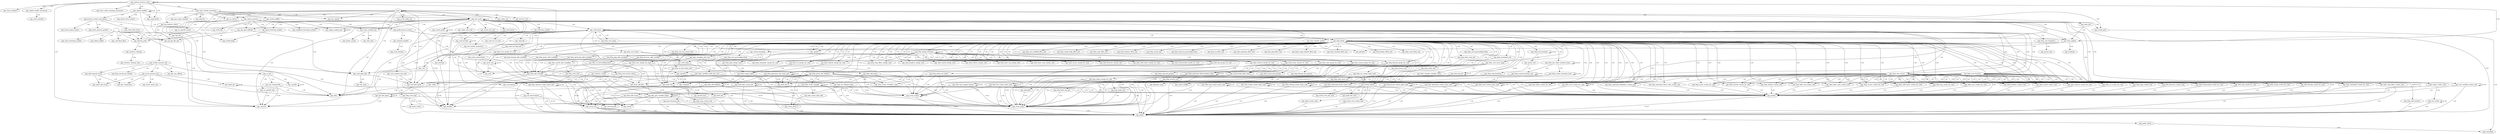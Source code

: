 digraph CallGraph{

   "ngx_close_listening_sockets"  [shape=ellipse]
   "ngx_delete_pidfile"  [shape=ellipse]
   "ngx_master_process_cycle"  [shape=ellipse]
   "ngx_close_channel"  [shape=ellipse]
   "ngx_shmtx_force_unlock"  [shape=ellipse]
   "ngx_signal_worker_processes"  [shape=ellipse]
   "ngx_write_channel"  [shape=ellipse]
   "ngx_signal_handler"  [shape=ellipse]
   "ngx_time_sigsafe_update"  [shape=ellipse]
   "ngx_resolver_cleanup"  [shape=ellipse]
   "ngx_resolver_cleanup_tree"  [shape=ellipse]
   "ngx_conf_flush_files"  [shape=ellipse]
   "ngx_process_events_and_timers"  [shape=ellipse]
   "ngx_event_expire_timers"  [shape=ellipse]
   "ngx_event_process_posted"  [shape=ellipse]
   "ngx_epoll_process_events"  [shape=ellipse]
   "ngx_channel_handler"  [shape=ellipse]
   "ngx_read_channel"  [shape=ellipse]
   "ngx_event_find_timer"  [shape=ellipse]
   "ngx_worker_process_init"  [shape=ellipse]
   "ngx_start_cache_manager_processes"  [shape=ellipse]
   "ngx_start_worker_processes"  [shape=ellipse]
   "ngx_pass_open_channel"  [shape=ellipse]
   "ngx_spawn_process"  [shape=ellipse]
   "ngx_add_channel_event"  [shape=ellipse]
   "ngx_http_userid_init_worker"  [shape=ellipse]
   "ngx_event_process_init"  [shape=ellipse]
   "ngx_epoll_add_event"  [shape=ellipse]
   "ngx_get_connection"  [shape=ellipse]
   "ngx_epoll_init"  [shape=ellipse]
   "ngx_event_timer_init"  [shape=ellipse]
   "ngx_get_cpu_affinity"  [shape=ellipse]
   "ngx_set_environment"  [shape=ellipse]
   "ngx_setproctitle"  [shape=ellipse]
   "ngx_log_redirect_stderr"  [shape=ellipse]
   "ngx_create_pidfile"  [shape=ellipse]
   "ngx_write_file"  [shape=ellipse]
   "ngx_daemon"  [shape=ellipse]
   "ngx_init_signals"  [shape=ellipse]
   "ngx_os_status"  [shape=ellipse]
   "ngx_os_specific_status"  [shape=ellipse]
   "ngx_destroy_pool"  [shape=ellipse]
   "ngx_regex_module_init"  [shape=ellipse]
   "ngx_event_module_init"  [shape=ellipse]
   "ngx_shmtx_create"  [shape=ellipse]
   "ngx_shm_alloc"  [shape=ellipse]
   "ngx_configure_listening_sockets"  [shape=ellipse]
   "ngx_open_listening_sockets"  [shape=ellipse]
   "ngx_nonblocking"  [shape=ellipse]
   "ngx_log_open_default"  [shape=ellipse]
   "ngx_log_get_file_log"  [shape=ellipse]
   "ngx_create_paths"  [shape=ellipse]
   "ngx_regex_init_conf"  [shape=ellipse]
   "ngx_event_init_conf"  [shape=ellipse]
   "ngx_core_module_init_conf"  [shape=ellipse]
   "ngx_create_listening"  [shape=ellipse]
   "ngx_sort"  [shape=ellipse]
   "ngx_http_variables_init_vars"  [shape=ellipse]
   "ngx_http_not_modified_filter_init"  [shape=ellipse]
   "ngx_http_range_body_filter_init"  [shape=ellipse]
   "ngx_http_copy_filter_init"  [shape=ellipse]
   "ngx_http_headers_filter_init"  [shape=ellipse]
   "ngx_http_userid_init"  [shape=ellipse]
   "ngx_http_charset_postconfiguration"  [shape=ellipse]
   "ngx_http_ssi_filter_init"  [shape=ellipse]
   "ngx_http_postpone_filter_init"  [shape=ellipse]
   "ngx_http_gzip_filter_init"  [shape=ellipse]
   "ngx_http_range_header_filter_init"  [shape=ellipse]
   "ngx_http_chunked_filter_init"  [shape=ellipse]
   "ngx_http_header_filter_init"  [shape=ellipse]
   "ngx_http_write_filter_init"  [shape=ellipse]
   "ngx_http_rewrite_init"  [shape=ellipse]
   "ngx_http_limit_req_init"  [shape=ellipse]
   "ngx_http_limit_conn_init"  [shape=ellipse]
   "ngx_http_access_init"  [shape=ellipse]
   "ngx_http_auth_basic_init"  [shape=ellipse]
   "ngx_http_index_init"  [shape=ellipse]
   "ngx_http_autoindex_init"  [shape=ellipse]
   "ngx_http_static_init"  [shape=ellipse]
   "ngx_http_log_compile_format"  [shape=ellipse]
   "ngx_http_log_init"  [shape=ellipse]
   "ngx_http_core_postconfiguration"  [shape=ellipse]
   "ngx_http_create_locations_tree"  [shape=ellipse]
   "ngx_queue_middle"  [shape=ellipse]
   "ngx_http_create_locations_list"  [shape=ellipse]
   "ngx_http_init_static_location_trees"  [shape=ellipse]
   "ngx_http_init_locations"  [shape=ellipse]
   "ngx_queue_sort"  [shape=ellipse]
   "ngx_http_cmp_locations"  [shape=ellipse]
   "ngx_filename_cmp"  [shape=ellipse]
   "ngx_http_copy_filter_merge_conf"  [shape=ellipse]
   "ngx_http_headers_merge_conf"  [shape=ellipse]
   "ngx_http_userid_merge_conf"  [shape=ellipse]
   "ngx_http_charset_merge_loc_conf"  [shape=ellipse]
   "ngx_http_ssi_merge_loc_conf"  [shape=ellipse]
   "ngx_http_ssi_init_main_conf"  [shape=ellipse]
   "ngx_http_gzip_merge_conf"  [shape=ellipse]
   "ngx_http_merge_types"  [shape=ellipse]
   "ngx_http_set_default_types"  [shape=ellipse]
   "ngx_http_browser_merge_conf"  [shape=ellipse]
   "ngx_http_memcached_merge_loc_conf"  [shape=ellipse]
   "ngx_http_scgi_merge_loc_conf"  [shape=ellipse]
   "ngx_http_scgi_init_params"  [shape=ellipse]
   "ngx_http_uwsgi_merge_loc_conf"  [shape=ellipse]
   "ngx_http_uwsgi_init_params"  [shape=ellipse]
   "ngx_http_fastcgi_merge_loc_conf"  [shape=ellipse]
   "ngx_http_fastcgi_init_params"  [shape=ellipse]
   "ngx_http_proxy_merge_loc_conf"  [shape=ellipse]
   "ngx_http_proxy_init_headers"  [shape=ellipse]
   "ngx_http_script_add_code"  [shape=ellipse]
   "ngx_http_script_compile"  [shape=ellipse]
   "ngx_array_push_n"  [shape=ellipse]
   "ngx_array_init"  [shape=ellipse]
   "ngx_http_upstream_hide_headers_hash"  [shape=ellipse]
   "ngx_http_rewrite_merge_loc_conf"  [shape=ellipse]
   "ngx_http_referer_merge_conf"  [shape=ellipse]
   "ngx_http_limit_req_merge_conf"  [shape=ellipse]
   "ngx_http_limit_conn_merge_conf"  [shape=ellipse]
   "ngx_http_access_merge_loc_conf"  [shape=ellipse]
   "ngx_http_auth_basic_merge_loc_conf"  [shape=ellipse]
   "ngx_http_index_merge_loc_conf"  [shape=ellipse]
   "ngx_http_autoindex_merge_loc_conf"  [shape=ellipse]
   "ngx_hash_key_lc"  [shape=ellipse]
   "ngx_http_upstream_init_main_conf"  [shape=ellipse]
   "ngx_http_log_merge_loc_conf"  [shape=ellipse]
   "ngx_conf_open_file"  [shape=ellipse]
   "ngx_list_push"  [shape=ellipse]
   "ngx_http_block"  [shape=ellipse]
   "ngx_http_merge_locations"  [shape=ellipse]
   "ngx_http_core_merge_loc_conf"  [shape=ellipse]
   "ngx_conf_merge_path_value"  [shape=ellipse]
   "ngx_add_path"  [shape=ellipse]
   "ngx_resolver_create"  [shape=ellipse]
   "ngx_calloc"  [shape=ellipse]
   "ngx_pool_cleanup_add"  [shape=ellipse]
   "ngx_hash_init"  [shape=ellipse]
   "ngx_http_core_merge_srv_conf"  [shape=ellipse]
   "ngx_http_core_init_main_conf"  [shape=ellipse]
   "ngx_http_core_server"  [shape=ellipse]
   "ngx_http_core_error_page"  [shape=ellipse]
   "ngx_http_compile_complex_value"  [shape=ellipse]
   "ngx_http_core_location"  [shape=ellipse]
   "ngx_http_index_set_index"  [shape=ellipse]
   "ngx_http_core_root"  [shape=ellipse]
   "ngx_http_script_variables_count"  [shape=ellipse]
   "ngx_http_add_location"  [shape=ellipse]
   "ngx_http_core_server_name"  [shape=ellipse]
   "ngx_http_core_listen"  [shape=ellipse]
   "ngx_http_add_listen"  [shape=ellipse]
   "ngx_http_add_server"  [shape=ellipse]
   "ngx_array_init"  [shape=ellipse]
   "ngx_http_add_address"  [shape=ellipse]
   "ngx_sock_ntop"  [shape=ellipse]
   "ngx_snprintf"  [shape=ellipse]
   "ngx_parse_url"  [shape=ellipse]
   "ngx_http_core_keepalive"  [shape=ellipse]
   "ngx_parse_time"  [shape=ellipse]
   "ngx_conf_set_flag_slot"  [shape=ellipse]
   "ngx_strcasecmp"  [shape=ellipse]
   "ngx_conf_set_str_slot"  [shape=ellipse]
   "ngx_http_core_types"  [shape=ellipse]
   "ngx_http_core_type"  [shape=ellipse]
   "ngx_hash_strlow"  [shape=ellipse]
   "ngx_conf_include"  [shape=ellipse]
   "ngx_http_userid_add_variables"  [shape=ellipse]
   "ngx_http_get_variable_index"  [shape=ellipse]
   "ngx_http_ssi_preconfiguration"  [shape=ellipse]
   "ngx_http_gzip_add_variables"  [shape=ellipse]
   "ngx_http_browser_add_variable"  [shape=ellipse]
   "ngx_http_fastcgi_add_variables"  [shape=ellipse]
   "ngx_http_proxy_add_variables"  [shape=ellipse]
   "ngx_http_upstream_add_variables"  [shape=ellipse]
   "ngx_http_add_variable"  [shape=ellipse]
   "ngx_strncasecmp"  [shape=ellipse]
   "ngx_http_core_preconfiguration"  [shape=ellipse]
   "ngx_http_variables_add_core_vars"  [shape=ellipse]
   "ngx_palloc_block"  [shape=ellipse]
   "ngx_hash_add_key"  [shape=ellipse]
   "ngx_hash_key"  [shape=ellipse]
   "ngx_http_copy_filter_create_conf"  [shape=ellipse]
   "ngx_http_headers_create_conf"  [shape=ellipse]
   "ngx_http_userid_create_conf"  [shape=ellipse]
   "ngx_http_charset_create_loc_conf"  [shape=ellipse]
   "ngx_array_init"  [shape=ellipse]
   "ngx_http_charset_create_main_conf"  [shape=ellipse]
   "ngx_http_ssi_create_loc_conf"  [shape=ellipse]
   "ngx_http_ssi_create_main_conf"  [shape=ellipse]
   "ngx_array_init"  [shape=ellipse]
   "ngx_hash_keys_array_init"  [shape=ellipse]
   "ngx_http_gzip_create_conf"  [shape=ellipse]
   "ngx_http_upstream_keepalive_create_conf"  [shape=ellipse]
   "ngx_http_upstream_least_conn_create_conf"  [shape=ellipse]
   "ngx_http_upstream_hash_create_conf"  [shape=ellipse]
   "ngx_http_browser_create_conf"  [shape=ellipse]
   "ngx_http_memcached_create_loc_conf"  [shape=ellipse]
   "ngx_http_scgi_create_loc_conf"  [shape=ellipse]
   "ngx_http_scgi_create_main_conf"  [shape=ellipse]
   "ngx_http_uwsgi_create_loc_conf"  [shape=ellipse]
   "ngx_http_uwsgi_create_main_conf"  [shape=ellipse]
   "ngx_http_fastcgi_create_loc_conf"  [shape=ellipse]
   "ngx_http_fastcgi_create_main_conf"  [shape=ellipse]
   "ngx_http_proxy_create_loc_conf"  [shape=ellipse]
   "ngx_http_proxy_create_main_conf"  [shape=ellipse]
   "ngx_http_rewrite_create_loc_conf"  [shape=ellipse]
   "ngx_http_referer_create_conf"  [shape=ellipse]
   "ngx_http_map_create_conf"  [shape=ellipse]
   "ngx_http_limit_req_create_conf"  [shape=ellipse]
   "ngx_http_limit_conn_create_conf"  [shape=ellipse]
   "ngx_http_access_create_loc_conf"  [shape=ellipse]
   "ngx_http_auth_basic_create_loc_conf"  [shape=ellipse]
   "ngx_http_index_create_loc_conf"  [shape=ellipse]
   "ngx_http_autoindex_create_loc_conf"  [shape=ellipse]
   "ngx_http_upstream_create_main_conf"  [shape=ellipse]
   "ngx_http_log_create_loc_conf"  [shape=ellipse]
   "ngx_http_log_create_main_conf"  [shape=ellipse]
   "ngx_http_core_create_loc_conf"  [shape=ellipse]
   "ngx_http_core_create_srv_conf"  [shape=ellipse]
   "ngx_http_core_create_main_conf"  [shape=ellipse]
   "ngx_events_block"  [shape=ellipse]
   "ngx_epoll_init_conf"  [shape=ellipse]
   "ngx_event_core_init_conf"  [shape=ellipse]
   "ngx_event_connections"  [shape=ellipse]
   "ngx_epoll_create_conf"  [shape=ellipse]
   "ngx_event_core_create_conf"  [shape=ellipse]
   "ngx_set_worker_processes"  [shape=ellipse]
   "ngx_atoi"  [shape=ellipse]
   "ngx_array_push"  [shape=ellipse]
   "ngx_read_file"  [shape=ellipse]
   "ngx_conf_parse"  [shape=ellipse]
   "ngx_conf_param"  [shape=ellipse]
   "ngx_array_create"  [shape=ellipse]
   "ngx_regex_create_conf"  [shape=ellipse]
   "ngx_list_create"  [shape=ellipse]
   "ngx_core_module_create_conf"  [shape=ellipse]
   "ngx_strlow"  [shape=ellipse]
   "ngx_init_cycle"  [shape=ellipse]
   "ngx_pstrdup"  [shape=ellipse]
   "ngx_pcalloc"  [shape=ellipse]
   "ngx_palloc"  [shape=ellipse]
   "ngx_timezone_update"  [shape=ellipse]
   "ngx_crc32_table_init"  [shape=ellipse]
   "ngx_os_init"  [shape=ellipse]
   "ngx_cpuinfo"  [shape=ellipse]
   "ngx_init_setproctitle"  [shape=ellipse]
   "ngx_os_specific_init"  [shape=ellipse]
   "ngx_conf_full_name"  [shape=ellipse]
   "ngx_pnalloc"  [shape=ellipse]
   "ngx_get_full_name"  [shape=ellipse]
   "ngx_alloc"  [shape=ellipse]
   "ngx_create_pool"  [shape=ellipse]
   "ngx_memalign"  [shape=ellipse]
   "ngx_log_init"  [shape=ellipse]
   "ngx_cpystrn"  [shape=ellipse]
   "ngx_regex_init"  [shape=ellipse]
   "ngx_time_init"  [shape=ellipse]
   "ngx_time_update"  [shape=ellipse]
   "ngx_localtime"  [shape=ellipse]
   "ngx_sprintf"  [shape=ellipse]
   "ngx_vslprintf"  [shape=ellipse]
   "ngx_sprintf_num"  [shape=ellipse]
   "ngx_gmtime"  [shape=ellipse]
   "main"  [shape=ellipse]
   "ngx_strerror_init"  [shape=ellipse]

   "" -> "ngx_close_listening_sockets" [label="1 calls" fontsize="10"]
   "" -> "ngx_delete_pidfile" [label="1 calls" fontsize="10"]
   "ngx_master_process_cycle" -> "ngx_master_process_cycle" [label="1 calls" fontsize="10"]
   "ngx_master_process_cycle" -> "ngx_close_channel" [label="1 calls" fontsize="10"]
   "ngx_signal_handler" -> "ngx_shmtx_force_unlock" [label="1 calls" fontsize="10"]
   "ngx_master_process_cycle" -> "ngx_signal_worker_processes" [label="1 calls" fontsize="10"]
   "ngx_signal_worker_processes" -> "ngx_write_channel" [label="1 calls" fontsize="10"]
   "ngx_signal_handler" -> "ngx_signal_handler" [label="2 calls" fontsize="10"]
   "ngx_master_process_cycle" -> "ngx_signal_handler" [label="2 calls" fontsize="10"]
   "ngx_signal_handler" -> "ngx_time_sigsafe_update" [label="2 calls" fontsize="10"]
   "ngx_destroy_pool" -> "ngx_resolver_cleanup" [label="2 calls" fontsize="10"]
   "ngx_resolver_cleanup" -> "ngx_resolver_cleanup_tree" [label="4 calls" fontsize="10"]
   "" -> "ngx_conf_flush_files" [label="1 calls" fontsize="10"]
   "ngx_signal_handler" -> "ngx_process_events_and_timers" [label="1 calls" fontsize="10"]
   "ngx_process_events_and_timers" -> "ngx_event_expire_timers" [label="1 calls" fontsize="10"]
   "ngx_process_events_and_timers" -> "ngx_event_process_posted" [label="2 calls" fontsize="10"]
   "ngx_process_events_and_timers" -> "ngx_epoll_process_events" [label="1 calls" fontsize="10"]
   "ngx_epoll_process_events" -> "ngx_channel_handler" [label="1 calls" fontsize="10"]
   "ngx_channel_handler" -> "ngx_read_channel" [label="2 calls" fontsize="10"]
   "ngx_process_events_and_timers" -> "ngx_event_find_timer" [label="1 calls" fontsize="10"]
   "ngx_signal_handler" -> "ngx_worker_process_init" [label="1 calls" fontsize="10"]
   "ngx_master_process_cycle" -> "ngx_start_cache_manager_processes" [label="1 calls" fontsize="10"]
   "ngx_master_process_cycle" -> "ngx_start_worker_processes" [label="1 calls" fontsize="10"]
   "ngx_start_worker_processes" -> "ngx_pass_open_channel" [label="1 calls" fontsize="10"]
   "ngx_start_worker_processes" -> "ngx_spawn_process" [label="1 calls" fontsize="10"]
   "ngx_worker_process_init" -> "ngx_add_channel_event" [label="1 calls" fontsize="10"]
   "ngx_worker_process_init" -> "ngx_http_userid_init_worker" [label="1 calls" fontsize="10"]
   "ngx_worker_process_init" -> "ngx_event_process_init" [label="1 calls" fontsize="10"]
   "ngx_event_process_init" -> "ngx_epoll_add_event" [label="1 calls" fontsize="10"]
   "ngx_add_channel_event" -> "ngx_epoll_add_event" [label="1 calls" fontsize="10"]
   "ngx_event_process_init" -> "ngx_get_connection" [label="1 calls" fontsize="10"]
   "ngx_add_channel_event" -> "ngx_get_connection" [label="1 calls" fontsize="10"]
   "ngx_event_process_init" -> "ngx_epoll_init" [label="1 calls" fontsize="10"]
   "ngx_epoll_init" -> "ngx_epoll_init" [label="1 calls" fontsize="10"]
   "ngx_event_process_init" -> "ngx_event_timer_init" [label="1 calls" fontsize="10"]
   "ngx_worker_process_init" -> "ngx_get_cpu_affinity" [label="1 calls" fontsize="10"]
   "ngx_worker_process_init" -> "ngx_set_environment" [label="1 calls" fontsize="10"]
   "ngx_signal_handler" -> "ngx_setproctitle" [label="1 calls" fontsize="10"]
   "ngx_master_process_cycle" -> "ngx_setproctitle" [label="1 calls" fontsize="10"]
   "ngx_start_worker_processes" -> "ngx_log_redirect_stderr" [label="1 calls" fontsize="10"]
   "ngx_start_worker_processes" -> "ngx_create_pidfile" [label="1 calls" fontsize="10"]
   "ngx_create_pidfile" -> "ngx_write_file" [label="1 calls" fontsize="10"]
   "ngx_start_worker_processes" -> "ngx_daemon" [label="1 calls" fontsize="10"]
   "main" -> "ngx_init_signals" [label="1 calls" fontsize="10"]
   "ngx_start_worker_processes" -> "ngx_init_signals" [label="1 calls" fontsize="10"]
   "main" -> "ngx_os_status" [label="1 calls" fontsize="10"]
   "ngx_start_worker_processes" -> "ngx_os_status" [label="1 calls" fontsize="10"]
   "ngx_os_status" -> "ngx_os_specific_status" [label="2 calls" fontsize="10"]
   "ngx_init_cycle" -> "ngx_destroy_pool" [label="2 calls" fontsize="10"]
   "ngx_spawn_process" -> "ngx_destroy_pool" [label="2 calls" fontsize="10"]
   "" -> "ngx_destroy_pool" [label="1 calls" fontsize="10"]
   "" -> "ngx_destroy_pool" [label="1 calls" fontsize="10"]
   "ngx_init_cycle" -> "ngx_regex_module_init" [label="1 calls" fontsize="10"]
   "ngx_spawn_process" -> "ngx_regex_module_init" [label="1 calls" fontsize="10"]
   "ngx_regex_module_init" -> "ngx_regex_module_init" [label="6 calls" fontsize="10"]
   "ngx_init_cycle" -> "ngx_event_module_init" [label="1 calls" fontsize="10"]
   "ngx_spawn_process" -> "ngx_event_module_init" [label="1 calls" fontsize="10"]
   "ngx_event_module_init" -> "ngx_shmtx_create" [label="3 calls" fontsize="10"]
   "ngx_event_module_init" -> "ngx_shm_alloc" [label="3 calls" fontsize="10"]
   "ngx_init_cycle" -> "ngx_configure_listening_sockets" [label="1 calls" fontsize="10"]
   "ngx_spawn_process" -> "ngx_configure_listening_sockets" [label="1 calls" fontsize="10"]
   "ngx_init_cycle" -> "ngx_open_listening_sockets" [label="1 calls" fontsize="10"]
   "ngx_spawn_process" -> "ngx_open_listening_sockets" [label="1 calls" fontsize="10"]
   "ngx_open_listening_sockets" -> "ngx_nonblocking" [label="3 calls" fontsize="10"]
   "ngx_spawn_process" -> "ngx_nonblocking" [label="4 calls" fontsize="10"]
   "ngx_init_cycle" -> "ngx_log_open_default" [label="1 calls" fontsize="10"]
   "ngx_spawn_process" -> "ngx_log_open_default" [label="1 calls" fontsize="10"]
   "ngx_log_open_default" -> "ngx_log_get_file_log" [label="1 calls" fontsize="10"]
   "ngx_log_redirect_stderr" -> "ngx_log_get_file_log" [label="1 calls" fontsize="10"]
   "" -> "ngx_log_get_file_log" [label="1 calls" fontsize="10"]
   "" -> "ngx_log_get_file_log" [label="1 calls" fontsize="10"]
   "ngx_create_paths" -> "ngx_create_paths" [label="5 calls" fontsize="10"]
   "ngx_init_cycle" -> "ngx_create_paths" [label="1 calls" fontsize="10"]
   "ngx_init_cycle" -> "ngx_regex_init_conf" [label="1 calls" fontsize="10"]
   "ngx_init_cycle" -> "ngx_event_init_conf" [label="1 calls" fontsize="10"]
   "ngx_init_cycle" -> "ngx_core_module_init_conf" [label="1 calls" fontsize="10"]
   "ngx_http_block" -> "ngx_create_listening" [label="1 calls" fontsize="10"]
   "ngx_http_block" -> "ngx_sort" [label="1 calls" fontsize="10"]
   "ngx_http_block" -> "ngx_http_variables_init_vars" [label="1 calls" fontsize="10"]
   "ngx_http_block" -> "ngx_http_not_modified_filter_init" [label="1 calls" fontsize="10"]
   "ngx_http_block" -> "ngx_http_range_body_filter_init" [label="1 calls" fontsize="10"]
   "ngx_http_block" -> "ngx_http_copy_filter_init" [label="1 calls" fontsize="10"]
   "ngx_http_block" -> "ngx_http_headers_filter_init" [label="1 calls" fontsize="10"]
   "ngx_http_block" -> "ngx_http_userid_init" [label="1 calls" fontsize="10"]
   "ngx_http_block" -> "ngx_http_charset_postconfiguration" [label="1 calls" fontsize="10"]
   "ngx_http_block" -> "ngx_http_ssi_filter_init" [label="1 calls" fontsize="10"]
   "ngx_http_block" -> "ngx_http_postpone_filter_init" [label="1 calls" fontsize="10"]
   "ngx_http_block" -> "ngx_http_gzip_filter_init" [label="1 calls" fontsize="10"]
   "ngx_http_block" -> "ngx_http_range_header_filter_init" [label="1 calls" fontsize="10"]
   "ngx_http_block" -> "ngx_http_chunked_filter_init" [label="1 calls" fontsize="10"]
   "ngx_http_block" -> "ngx_http_header_filter_init" [label="1 calls" fontsize="10"]
   "ngx_http_block" -> "ngx_http_write_filter_init" [label="1 calls" fontsize="10"]
   "ngx_http_block" -> "ngx_http_rewrite_init" [label="1 calls" fontsize="10"]
   "ngx_http_block" -> "ngx_http_limit_req_init" [label="1 calls" fontsize="10"]
   "ngx_http_block" -> "ngx_http_limit_conn_init" [label="1 calls" fontsize="10"]
   "ngx_http_block" -> "ngx_http_access_init" [label="1 calls" fontsize="10"]
   "ngx_http_block" -> "ngx_http_auth_basic_init" [label="1 calls" fontsize="10"]
   "ngx_http_block" -> "ngx_http_index_init" [label="1 calls" fontsize="10"]
   "ngx_http_block" -> "ngx_http_autoindex_init" [label="1 calls" fontsize="10"]
   "ngx_http_block" -> "ngx_http_static_init" [label="1 calls" fontsize="10"]
   "ngx_http_log_compile_format" -> "ngx_http_log_compile_format" [label="5 calls" fontsize="10"]
   "ngx_http_log_init" -> "ngx_http_log_compile_format" [label="1 calls" fontsize="10"]
   "ngx_http_block" -> "ngx_http_log_init" [label="1 calls" fontsize="10"]
   "ngx_http_log_init" -> "ngx_http_log_init" [label="1 calls" fontsize="10"]
   "ngx_http_block" -> "ngx_http_core_postconfiguration" [label="1 calls" fontsize="10"]
   "ngx_http_create_locations_tree" -> "ngx_http_create_locations_tree" [label="1 calls" fontsize="10"]
   "ngx_http_init_static_location_trees" -> "ngx_http_create_locations_tree" [label="1 calls" fontsize="10"]
   "ngx_http_create_locations_tree" -> "ngx_queue_middle" [label="2 calls" fontsize="10"]
   "ngx_http_create_locations_list" -> "ngx_http_create_locations_list" [label="1 calls" fontsize="10"]
   "ngx_http_init_static_location_trees" -> "ngx_http_create_locations_list" [label="1 calls" fontsize="10"]
   "ngx_http_init_static_location_trees" -> "ngx_http_init_static_location_trees" [label="3 calls" fontsize="10"]
   "ngx_http_block" -> "ngx_http_init_static_location_trees" [label="1 calls" fontsize="10"]
   "ngx_http_init_locations" -> "ngx_http_init_locations" [label="2 calls" fontsize="10"]
   "ngx_http_block" -> "ngx_http_init_locations" [label="1 calls" fontsize="10"]
   "ngx_http_init_locations" -> "ngx_queue_sort" [label="1 calls" fontsize="10"]
   "ngx_queue_sort" -> "ngx_http_cmp_locations" [label="1 calls" fontsize="10"]
   "ngx_http_cmp_locations" -> "ngx_filename_cmp" [label="1 calls" fontsize="10"]
   "ngx_http_create_locations_list" -> "ngx_filename_cmp" [label="1 calls" fontsize="10"]
   "ngx_http_merge_locations" -> "ngx_http_copy_filter_merge_conf" [label="2 calls" fontsize="10"]
   "ngx_http_block" -> "ngx_http_copy_filter_merge_conf" [label="1 calls" fontsize="10"]
   "ngx_http_merge_locations" -> "ngx_http_headers_merge_conf" [label="2 calls" fontsize="10"]
   "ngx_http_block" -> "ngx_http_headers_merge_conf" [label="1 calls" fontsize="10"]
   "ngx_http_merge_locations" -> "ngx_http_userid_merge_conf" [label="2 calls" fontsize="10"]
   "ngx_http_block" -> "ngx_http_userid_merge_conf" [label="1 calls" fontsize="10"]
   "ngx_http_merge_locations" -> "ngx_http_charset_merge_loc_conf" [label="2 calls" fontsize="10"]
   "ngx_http_block" -> "ngx_http_charset_merge_loc_conf" [label="1 calls" fontsize="10"]
   "ngx_http_merge_locations" -> "ngx_http_ssi_merge_loc_conf" [label="2 calls" fontsize="10"]
   "ngx_http_block" -> "ngx_http_ssi_merge_loc_conf" [label="1 calls" fontsize="10"]
   "ngx_http_block" -> "ngx_http_ssi_init_main_conf" [label="1 calls" fontsize="10"]
   "ngx_http_merge_locations" -> "ngx_http_gzip_merge_conf" [label="2 calls" fontsize="10"]
   "ngx_http_block" -> "ngx_http_gzip_merge_conf" [label="1 calls" fontsize="10"]
   "ngx_http_gzip_merge_conf" -> "ngx_http_merge_types" [label="3 calls" fontsize="10"]
   "ngx_http_ssi_merge_loc_conf" -> "ngx_http_merge_types" [label="3 calls" fontsize="10"]
   "ngx_http_charset_merge_loc_conf" -> "ngx_http_merge_types" [label="3 calls" fontsize="10"]
   "ngx_http_merge_types" -> "ngx_http_set_default_types" [label="3 calls" fontsize="10"]
   "ngx_http_merge_locations" -> "ngx_http_browser_merge_conf" [label="2 calls" fontsize="10"]
   "ngx_http_block" -> "ngx_http_browser_merge_conf" [label="1 calls" fontsize="10"]
   "ngx_http_merge_locations" -> "ngx_http_memcached_merge_loc_conf" [label="2 calls" fontsize="10"]
   "ngx_http_block" -> "ngx_http_memcached_merge_loc_conf" [label="1 calls" fontsize="10"]
   "ngx_http_merge_locations" -> "ngx_http_scgi_merge_loc_conf" [label="2 calls" fontsize="10"]
   "ngx_http_block" -> "ngx_http_scgi_merge_loc_conf" [label="1 calls" fontsize="10"]
   "ngx_http_scgi_merge_loc_conf" -> "ngx_http_scgi_init_params" [label="3 calls" fontsize="10"]
   "ngx_http_merge_locations" -> "ngx_http_uwsgi_merge_loc_conf" [label="2 calls" fontsize="10"]
   "ngx_http_block" -> "ngx_http_uwsgi_merge_loc_conf" [label="1 calls" fontsize="10"]
   "ngx_http_uwsgi_merge_loc_conf" -> "ngx_http_uwsgi_init_params" [label="3 calls" fontsize="10"]
   "ngx_http_merge_locations" -> "ngx_http_fastcgi_merge_loc_conf" [label="2 calls" fontsize="10"]
   "ngx_http_block" -> "ngx_http_fastcgi_merge_loc_conf" [label="1 calls" fontsize="10"]
   "ngx_http_fastcgi_merge_loc_conf" -> "ngx_http_fastcgi_init_params" [label="3 calls" fontsize="10"]
   "ngx_http_merge_locations" -> "ngx_http_proxy_merge_loc_conf" [label="2 calls" fontsize="10"]
   "ngx_http_block" -> "ngx_http_proxy_merge_loc_conf" [label="1 calls" fontsize="10"]
   "ngx_http_proxy_merge_loc_conf" -> "ngx_http_proxy_init_headers" [label="3 calls" fontsize="10"]
   "ngx_http_script_compile" -> "ngx_http_script_add_code" [label="6 calls" fontsize="10"]
   "ngx_http_script_compile" -> "ngx_http_script_compile" [label="9 calls" fontsize="10"]
   "ngx_http_proxy_init_headers" -> "ngx_http_script_compile" [label="3 calls" fontsize="10"]
   "ngx_http_script_add_code" -> "ngx_array_push_n" [label="6 calls" fontsize="10"]
   "ngx_http_proxy_init_headers" -> "ngx_array_push_n" [label="23 calls" fontsize="10"]
   "ngx_http_proxy_init_headers" -> "ngx_array_init" [label="2 calls" fontsize="10"]
   "ngx_http_upstream_hide_headers_hash" -> "ngx_http_upstream_hide_headers_hash" [label="4 calls" fontsize="10"]
   "ngx_http_proxy_merge_loc_conf" -> "ngx_http_upstream_hide_headers_hash" [label="3 calls" fontsize="10"]
   "ngx_http_fastcgi_merge_loc_conf" -> "ngx_http_upstream_hide_headers_hash" [label="3 calls" fontsize="10"]
   "ngx_http_uwsgi_merge_loc_conf" -> "ngx_http_upstream_hide_headers_hash" [label="3 calls" fontsize="10"]
   "ngx_http_scgi_merge_loc_conf" -> "ngx_http_upstream_hide_headers_hash" [label="3 calls" fontsize="10"]
   "ngx_http_merge_locations" -> "ngx_http_rewrite_merge_loc_conf" [label="2 calls" fontsize="10"]
   "ngx_http_block" -> "ngx_http_rewrite_merge_loc_conf" [label="1 calls" fontsize="10"]
   "ngx_http_merge_locations" -> "ngx_http_referer_merge_conf" [label="2 calls" fontsize="10"]
   "ngx_http_block" -> "ngx_http_referer_merge_conf" [label="1 calls" fontsize="10"]
   "ngx_http_merge_locations" -> "ngx_http_limit_req_merge_conf" [label="2 calls" fontsize="10"]
   "ngx_http_block" -> "ngx_http_limit_req_merge_conf" [label="1 calls" fontsize="10"]
   "ngx_http_merge_locations" -> "ngx_http_limit_conn_merge_conf" [label="2 calls" fontsize="10"]
   "ngx_http_block" -> "ngx_http_limit_conn_merge_conf" [label="1 calls" fontsize="10"]
   "ngx_http_merge_locations" -> "ngx_http_access_merge_loc_conf" [label="2 calls" fontsize="10"]
   "ngx_http_block" -> "ngx_http_access_merge_loc_conf" [label="1 calls" fontsize="10"]
   "ngx_http_merge_locations" -> "ngx_http_auth_basic_merge_loc_conf" [label="2 calls" fontsize="10"]
   "ngx_http_block" -> "ngx_http_auth_basic_merge_loc_conf" [label="1 calls" fontsize="10"]
   "ngx_http_merge_locations" -> "ngx_http_index_merge_loc_conf" [label="2 calls" fontsize="10"]
   "ngx_http_block" -> "ngx_http_index_merge_loc_conf" [label="1 calls" fontsize="10"]
   "ngx_http_merge_locations" -> "ngx_http_autoindex_merge_loc_conf" [label="2 calls" fontsize="10"]
   "ngx_http_block" -> "ngx_http_autoindex_merge_loc_conf" [label="1 calls" fontsize="10"]
   "ngx_http_block" -> "ngx_hash_key_lc" [label="21 calls" fontsize="10"]
   "ngx_http_upstream_init_main_conf" -> "ngx_hash_key_lc" [label="26 calls" fontsize="10"]
   "ngx_http_upstream_hide_headers_hash" -> "ngx_hash_key_lc" [label="25 calls" fontsize="10"]
   "ngx_http_proxy_init_headers" -> "ngx_hash_key_lc" [label="8 calls" fontsize="10"]
   "ngx_http_block" -> "ngx_http_upstream_init_main_conf" [label="1 calls" fontsize="10"]
   "ngx_http_upstream_init_main_conf" -> "ngx_http_upstream_init_main_conf" [label="1 calls" fontsize="10"]
   "ngx_http_merge_locations" -> "ngx_http_log_merge_loc_conf" [label="2 calls" fontsize="10"]
   "ngx_http_block" -> "ngx_http_log_merge_loc_conf" [label="1 calls" fontsize="10"]
   "main" -> "ngx_conf_open_file" [label="1 calls" fontsize="10"]
   "ngx_log_open_default" -> "ngx_conf_open_file" [label="1 calls" fontsize="10"]
   "" -> "ngx_conf_open_file" [label="1 calls" fontsize="10"]
   "ngx_http_log_merge_loc_conf" -> "ngx_conf_open_file" [label="1 calls" fontsize="10"]
   "ngx_conf_open_file" -> "ngx_list_push" [label="2 calls" fontsize="10"]
   "ngx_conf_parse" -> "ngx_http_block" [label="1 calls" fontsize="10"]
   "ngx_http_block" -> "ngx_http_block" [label="48 calls" fontsize="10"]
   "ngx_http_merge_locations" -> "ngx_http_merge_locations" [label="44 calls" fontsize="10"]
   "ngx_http_block" -> "ngx_http_merge_locations" [label="22 calls" fontsize="10"]
   "ngx_http_merge_locations" -> "ngx_http_core_merge_loc_conf" [label="2 calls" fontsize="10"]
   "ngx_http_block" -> "ngx_http_core_merge_loc_conf" [label="1 calls" fontsize="10"]
   "ngx_http_core_merge_loc_conf" -> "ngx_conf_merge_path_value" [label="3 calls" fontsize="10"]
   "ngx_http_proxy_merge_loc_conf" -> "ngx_conf_merge_path_value" [label="3 calls" fontsize="10"]
   "ngx_http_fastcgi_merge_loc_conf" -> "ngx_conf_merge_path_value" [label="3 calls" fontsize="10"]
   "ngx_http_uwsgi_merge_loc_conf" -> "ngx_conf_merge_path_value" [label="3 calls" fontsize="10"]
   "ngx_http_scgi_merge_loc_conf" -> "ngx_conf_merge_path_value" [label="3 calls" fontsize="10"]
   "ngx_conf_merge_path_value" -> "ngx_add_path" [label="5 calls" fontsize="10"]
   "ngx_http_core_merge_loc_conf" -> "ngx_resolver_create" [label="1 calls" fontsize="10"]
   "ngx_resolver_create" -> "ngx_calloc" [label="2 calls" fontsize="10"]
   "ngx_resolver_create" -> "ngx_pool_cleanup_add" [label="1 calls" fontsize="10"]
   "ngx_http_merge_types" -> "ngx_hash_init" [label="3 calls" fontsize="10"]
   "ngx_http_block" -> "ngx_hash_init" [label="1 calls" fontsize="10"]
   "ngx_http_core_merge_loc_conf" -> "ngx_hash_init" [label="1 calls" fontsize="10"]
   "ngx_http_variables_init_vars" -> "ngx_hash_init" [label="1 calls" fontsize="10"]
   "ngx_http_upstream_init_main_conf" -> "ngx_hash_init" [label="1 calls" fontsize="10"]
   "ngx_http_upstream_hide_headers_hash" -> "ngx_hash_init" [label="4 calls" fontsize="10"]
   "ngx_http_ssi_init_main_conf" -> "ngx_hash_init" [label="1 calls" fontsize="10"]
   "ngx_http_proxy_init_headers" -> "ngx_hash_init" [label="1 calls" fontsize="10"]
   "ngx_http_block" -> "ngx_http_core_merge_srv_conf" [label="1 calls" fontsize="10"]
   "ngx_http_block" -> "ngx_http_core_init_main_conf" [label="1 calls" fontsize="10"]
   "ngx_conf_parse" -> "ngx_http_core_server" [label="1 calls" fontsize="10"]
   "ngx_conf_parse" -> "ngx_http_core_error_page" [label="1 calls" fontsize="10"]
   "ngx_http_core_error_page" -> "ngx_http_compile_complex_value" [label="1 calls" fontsize="10"]
   "ngx_conf_parse" -> "ngx_http_core_location" [label="2 calls" fontsize="10"]
   "ngx_conf_parse" -> "ngx_http_index_set_index" [label="1 calls" fontsize="10"]
   "ngx_conf_parse" -> "ngx_http_core_root" [label="2 calls" fontsize="10"]
   "ngx_http_core_root" -> "ngx_http_script_variables_count" [label="2 calls" fontsize="10"]
   "ngx_http_index_set_index" -> "ngx_http_script_variables_count" [label="2 calls" fontsize="10"]
   "ngx_http_proxy_init_headers" -> "ngx_http_script_variables_count" [label="4 calls" fontsize="10"]
   "ngx_http_core_location" -> "ngx_http_add_location" [label="134662361 calls" fontsize="10"]
   "ngx_conf_parse" -> "ngx_http_core_server_name" [label="1 calls" fontsize="10"]
   "ngx_conf_parse" -> "ngx_http_core_listen" [label="1 calls" fontsize="10"]
   "ngx_http_core_listen" -> "ngx_http_add_listen" [label="1 calls" fontsize="10"]
   "ngx_http_add_address" -> "ngx_http_add_server" [label="1 calls" fontsize="10"]
   "ngx_http_add_server" -> "ngx_array_init" [label="1 calls" fontsize="10"]
   "ngx_http_block" -> "ngx_array_init" [label="6 calls" fontsize="10"]
   "ngx_http_add_address" -> "ngx_http_add_address" [label="1 calls" fontsize="10"]
   "ngx_http_add_listen" -> "ngx_http_add_address" [label="1 calls" fontsize="10"]
   "ngx_create_listening" -> "ngx_sock_ntop" [label="1 calls" fontsize="10"]
   "ngx_http_core_listen" -> "ngx_sock_ntop" [label="1 calls" fontsize="10"]
   "ngx_sock_ntop" -> "ngx_snprintf" [label="2 calls" fontsize="10"]
   "ngx_create_pidfile" -> "ngx_snprintf" [label="1 calls" fontsize="10"]
   "ngx_parse_url" -> "ngx_parse_url" [label="4 calls" fontsize="10"]
   "ngx_http_core_listen" -> "ngx_parse_url" [label="1 calls" fontsize="10"]
   "ngx_conf_parse" -> "ngx_http_core_keepalive" [label="1 calls" fontsize="10"]
   "ngx_http_core_keepalive" -> "ngx_parse_time" [label="1 calls" fontsize="10"]
   "ngx_conf_parse" -> "ngx_conf_set_flag_slot" [label="1 calls" fontsize="10"]
   "ngx_conf_set_flag_slot" -> "ngx_strcasecmp" [label="1 calls" fontsize="10"]
   "ngx_http_core_server_name" -> "ngx_strcasecmp" [label="1 calls" fontsize="10"]
   "ngx_http_proxy_init_headers" -> "ngx_strcasecmp" [label="28 calls" fontsize="10"]
   "ngx_conf_parse" -> "ngx_conf_set_str_slot" [label="1 calls" fontsize="10"]
   "ngx_conf_parse" -> "ngx_http_core_types" [label="1 calls" fontsize="10"]
   "ngx_conf_parse" -> "ngx_http_core_type" [label="79 calls" fontsize="10"]
   "ngx_http_core_type" -> "ngx_hash_strlow" [label="103 calls" fontsize="10"]
   "ngx_conf_parse" -> "ngx_conf_include" [label="1 calls" fontsize="10"]
   "ngx_conf_include" -> "ngx_conf_include" [label="1 calls" fontsize="10"]
   "ngx_http_block" -> "ngx_http_userid_add_variables" [label="1 calls" fontsize="10"]
   "ngx_http_log_compile_format" -> "ngx_http_get_variable_index" [label="5 calls" fontsize="10"]
   "ngx_http_get_variable_index" -> "ngx_http_get_variable_index" [label="1 calls" fontsize="10"]
   "ngx_http_script_compile" -> "ngx_http_get_variable_index" [label="3 calls" fontsize="10"]
   "ngx_http_userid_add_variables" -> "ngx_http_get_variable_index" [label="1 calls" fontsize="10"]
   "ngx_http_block" -> "ngx_http_ssi_preconfiguration" [label="1 calls" fontsize="10"]
   "ngx_http_block" -> "ngx_http_gzip_add_variables" [label="1 calls" fontsize="10"]
   "ngx_http_block" -> "ngx_http_browser_add_variable" [label="1 calls" fontsize="10"]
   "ngx_http_block" -> "ngx_http_fastcgi_add_variables" [label="1 calls" fontsize="10"]
   "ngx_http_block" -> "ngx_http_proxy_add_variables" [label="1 calls" fontsize="10"]
   "ngx_http_block" -> "ngx_http_upstream_add_variables" [label="1 calls" fontsize="10"]
   "ngx_http_upstream_add_variables" -> "ngx_http_add_variable" [label="8 calls" fontsize="10"]
   "ngx_http_gzip_add_variables" -> "ngx_http_add_variable" [label="1 calls" fontsize="10"]
   "ngx_http_ssi_preconfiguration" -> "ngx_http_add_variable" [label="2 calls" fontsize="10"]
   "ngx_http_userid_add_variables" -> "ngx_http_add_variable" [label="3 calls" fontsize="10"]
   "ngx_http_proxy_add_variables" -> "ngx_http_add_variable" [label="5 calls" fontsize="10"]
   "ngx_http_fastcgi_add_variables" -> "ngx_http_add_variable" [label="2 calls" fontsize="10"]
   "ngx_http_browser_add_variable" -> "ngx_http_add_variable" [label="3 calls" fontsize="10"]
   "ngx_parse_url" -> "ngx_strncasecmp" [label="1 calls" fontsize="10"]
   "ngx_http_get_variable_index" -> "ngx_strncasecmp" [label="1 calls" fontsize="10"]
   "ngx_http_add_variable" -> "ngx_strncasecmp" [label="62 calls" fontsize="10"]
   "ngx_http_block" -> "ngx_http_core_preconfiguration" [label="1 calls" fontsize="10"]
   "ngx_http_core_preconfiguration" -> "ngx_http_variables_add_core_vars" [label="1 calls" fontsize="10"]
   "ngx_palloc" -> "ngx_palloc_block" [label="3 calls" fontsize="10"]
   "ngx_http_variables_add_core_vars" -> "ngx_hash_add_key" [label="61 calls" fontsize="10"]
   "ngx_http_add_variable" -> "ngx_hash_add_key" [label="24 calls" fontsize="10"]
   "ngx_http_ssi_preconfiguration" -> "ngx_hash_add_key" [label="10 calls" fontsize="10"]
   "ngx_hash_add_key" -> "ngx_hash_key" [label="95 calls" fontsize="10"]
   "ngx_http_set_default_types" -> "ngx_hash_key" [label="8 calls" fontsize="10"]
   "ngx_http_block" -> "ngx_http_copy_filter_create_conf" [label="1 calls" fontsize="10"]
   "ngx_http_core_location" -> "ngx_http_copy_filter_create_conf" [label="2 calls" fontsize="10"]
   "ngx_http_core_server" -> "ngx_http_copy_filter_create_conf" [label="1 calls" fontsize="10"]
   "ngx_http_block" -> "ngx_http_headers_create_conf" [label="1 calls" fontsize="10"]
   "ngx_http_core_location" -> "ngx_http_headers_create_conf" [label="2 calls" fontsize="10"]
   "ngx_http_core_server" -> "ngx_http_headers_create_conf" [label="1 calls" fontsize="10"]
   "ngx_http_block" -> "ngx_http_userid_create_conf" [label="1 calls" fontsize="10"]
   "ngx_http_core_location" -> "ngx_http_userid_create_conf" [label="2 calls" fontsize="10"]
   "ngx_http_core_server" -> "ngx_http_userid_create_conf" [label="1 calls" fontsize="10"]
   "ngx_http_block" -> "ngx_http_charset_create_loc_conf" [label="1 calls" fontsize="10"]
   "ngx_http_core_location" -> "ngx_http_charset_create_loc_conf" [label="2 calls" fontsize="10"]
   "ngx_http_core_server" -> "ngx_http_charset_create_loc_conf" [label="1 calls" fontsize="10"]
   "ngx_http_charset_create_main_conf" -> "ngx_array_init" [label="2 calls" fontsize="10"]
   "ngx_http_block" -> "ngx_http_charset_create_main_conf" [label="1 calls" fontsize="10"]
   "ngx_http_charset_create_main_conf" -> "ngx_http_charset_create_main_conf" [label="1 calls" fontsize="10"]
   "ngx_http_block" -> "ngx_http_ssi_create_loc_conf" [label="1 calls" fontsize="10"]
   "ngx_http_core_location" -> "ngx_http_ssi_create_loc_conf" [label="2 calls" fontsize="10"]
   "ngx_http_core_server" -> "ngx_http_ssi_create_loc_conf" [label="1 calls" fontsize="10"]
   "ngx_http_block" -> "ngx_http_ssi_create_main_conf" [label="1 calls" fontsize="10"]
   "ngx_hash_add_key" -> "ngx_array_init" [label="69 calls" fontsize="10"]
   "ngx_hash_keys_array_init" -> "ngx_array_init" [label="4 calls" fontsize="10"]
   "ngx_hash_keys_array_init" -> "ngx_hash_keys_array_init" [label="2 calls" fontsize="10"]
   "ngx_http_variables_add_core_vars" -> "ngx_hash_keys_array_init" [label="1 calls" fontsize="10"]
   "ngx_http_ssi_create_main_conf" -> "ngx_hash_keys_array_init" [label="1 calls" fontsize="10"]
   "ngx_http_block" -> "ngx_http_gzip_create_conf" [label="1 calls" fontsize="10"]
   "ngx_http_core_location" -> "ngx_http_gzip_create_conf" [label="2 calls" fontsize="10"]
   "ngx_http_core_server" -> "ngx_http_gzip_create_conf" [label="1 calls" fontsize="10"]
   "ngx_http_block" -> "ngx_http_upstream_keepalive_create_conf" [label="1 calls" fontsize="10"]
   "ngx_http_core_server" -> "ngx_http_upstream_keepalive_create_conf" [label="1 calls" fontsize="10"]
   "ngx_http_block" -> "ngx_http_upstream_least_conn_create_conf" [label="1 calls" fontsize="10"]
   "ngx_http_core_server" -> "ngx_http_upstream_least_conn_create_conf" [label="1 calls" fontsize="10"]
   "ngx_http_block" -> "ngx_http_upstream_hash_create_conf" [label="1 calls" fontsize="10"]
   "ngx_http_core_server" -> "ngx_http_upstream_hash_create_conf" [label="1 calls" fontsize="10"]
   "ngx_http_block" -> "ngx_http_browser_create_conf" [label="1 calls" fontsize="10"]
   "ngx_http_core_location" -> "ngx_http_browser_create_conf" [label="2 calls" fontsize="10"]
   "ngx_http_core_server" -> "ngx_http_browser_create_conf" [label="1 calls" fontsize="10"]
   "ngx_http_block" -> "ngx_http_memcached_create_loc_conf" [label="1 calls" fontsize="10"]
   "ngx_http_core_location" -> "ngx_http_memcached_create_loc_conf" [label="2 calls" fontsize="10"]
   "ngx_http_core_server" -> "ngx_http_memcached_create_loc_conf" [label="1 calls" fontsize="10"]
   "ngx_http_block" -> "ngx_http_scgi_create_loc_conf" [label="1 calls" fontsize="10"]
   "ngx_http_core_location" -> "ngx_http_scgi_create_loc_conf" [label="2 calls" fontsize="10"]
   "ngx_http_core_server" -> "ngx_http_scgi_create_loc_conf" [label="1 calls" fontsize="10"]
   "ngx_http_block" -> "ngx_http_scgi_create_main_conf" [label="1 calls" fontsize="10"]
   "ngx_http_scgi_create_main_conf" -> "ngx_http_scgi_create_main_conf" [label="1 calls" fontsize="10"]
   "ngx_http_block" -> "ngx_http_uwsgi_create_loc_conf" [label="1 calls" fontsize="10"]
   "ngx_http_core_location" -> "ngx_http_uwsgi_create_loc_conf" [label="2 calls" fontsize="10"]
   "ngx_http_core_server" -> "ngx_http_uwsgi_create_loc_conf" [label="1 calls" fontsize="10"]
   "ngx_http_block" -> "ngx_http_uwsgi_create_main_conf" [label="1 calls" fontsize="10"]
   "ngx_http_uwsgi_create_main_conf" -> "ngx_http_uwsgi_create_main_conf" [label="1 calls" fontsize="10"]
   "ngx_http_block" -> "ngx_http_fastcgi_create_loc_conf" [label="1 calls" fontsize="10"]
   "ngx_http_core_location" -> "ngx_http_fastcgi_create_loc_conf" [label="2 calls" fontsize="10"]
   "ngx_http_core_server" -> "ngx_http_fastcgi_create_loc_conf" [label="1 calls" fontsize="10"]
   "ngx_http_block" -> "ngx_http_fastcgi_create_main_conf" [label="1 calls" fontsize="10"]
   "ngx_http_fastcgi_create_main_conf" -> "ngx_http_fastcgi_create_main_conf" [label="1 calls" fontsize="10"]
   "ngx_http_block" -> "ngx_http_proxy_create_loc_conf" [label="1 calls" fontsize="10"]
   "ngx_http_core_location" -> "ngx_http_proxy_create_loc_conf" [label="2 calls" fontsize="10"]
   "ngx_http_core_server" -> "ngx_http_proxy_create_loc_conf" [label="1 calls" fontsize="10"]
   "ngx_http_block" -> "ngx_http_proxy_create_main_conf" [label="1 calls" fontsize="10"]
   "ngx_http_proxy_create_main_conf" -> "ngx_http_proxy_create_main_conf" [label="1 calls" fontsize="10"]
   "ngx_http_block" -> "ngx_http_rewrite_create_loc_conf" [label="1 calls" fontsize="10"]
   "ngx_http_core_location" -> "ngx_http_rewrite_create_loc_conf" [label="2 calls" fontsize="10"]
   "ngx_http_core_server" -> "ngx_http_rewrite_create_loc_conf" [label="1 calls" fontsize="10"]
   "ngx_http_block" -> "ngx_http_referer_create_conf" [label="1 calls" fontsize="10"]
   "ngx_http_core_location" -> "ngx_http_referer_create_conf" [label="2 calls" fontsize="10"]
   "ngx_http_core_server" -> "ngx_http_referer_create_conf" [label="1 calls" fontsize="10"]
   "ngx_http_block" -> "ngx_http_map_create_conf" [label="1 calls" fontsize="10"]
   "ngx_http_block" -> "ngx_http_limit_req_create_conf" [label="1 calls" fontsize="10"]
   "ngx_http_core_location" -> "ngx_http_limit_req_create_conf" [label="2 calls" fontsize="10"]
   "ngx_http_core_server" -> "ngx_http_limit_req_create_conf" [label="1 calls" fontsize="10"]
   "ngx_http_block" -> "ngx_http_limit_conn_create_conf" [label="1 calls" fontsize="10"]
   "ngx_http_core_location" -> "ngx_http_limit_conn_create_conf" [label="2 calls" fontsize="10"]
   "ngx_http_core_server" -> "ngx_http_limit_conn_create_conf" [label="1 calls" fontsize="10"]
   "ngx_http_block" -> "ngx_http_access_create_loc_conf" [label="1 calls" fontsize="10"]
   "ngx_http_core_location" -> "ngx_http_access_create_loc_conf" [label="2 calls" fontsize="10"]
   "ngx_http_core_server" -> "ngx_http_access_create_loc_conf" [label="1 calls" fontsize="10"]
   "ngx_http_block" -> "ngx_http_auth_basic_create_loc_conf" [label="1 calls" fontsize="10"]
   "ngx_http_core_location" -> "ngx_http_auth_basic_create_loc_conf" [label="2 calls" fontsize="10"]
   "ngx_http_core_server" -> "ngx_http_auth_basic_create_loc_conf" [label="1 calls" fontsize="10"]
   "ngx_http_block" -> "ngx_http_index_create_loc_conf" [label="1 calls" fontsize="10"]
   "ngx_http_core_location" -> "ngx_http_index_create_loc_conf" [label="2 calls" fontsize="10"]
   "ngx_http_core_server" -> "ngx_http_index_create_loc_conf" [label="1 calls" fontsize="10"]
   "ngx_http_block" -> "ngx_http_autoindex_create_loc_conf" [label="1 calls" fontsize="10"]
   "ngx_http_core_location" -> "ngx_http_autoindex_create_loc_conf" [label="2 calls" fontsize="10"]
   "ngx_http_core_server" -> "ngx_http_autoindex_create_loc_conf" [label="1 calls" fontsize="10"]
   "ngx_http_block" -> "ngx_http_upstream_create_main_conf" [label="1 calls" fontsize="10"]
   "ngx_http_upstream_create_main_conf" -> "ngx_http_upstream_create_main_conf" [label="1 calls" fontsize="10"]
   "ngx_http_block" -> "ngx_http_log_create_loc_conf" [label="1 calls" fontsize="10"]
   "ngx_http_core_location" -> "ngx_http_log_create_loc_conf" [label="2 calls" fontsize="10"]
   "ngx_http_core_server" -> "ngx_http_log_create_loc_conf" [label="1 calls" fontsize="10"]
   "ngx_http_block" -> "ngx_http_log_create_main_conf" [label="1 calls" fontsize="10"]
   "ngx_http_log_create_main_conf" -> "ngx_http_log_create_main_conf" [label="1 calls" fontsize="10"]
   "ngx_http_block" -> "ngx_http_core_create_loc_conf" [label="1 calls" fontsize="10"]
   "ngx_http_core_location" -> "ngx_http_core_create_loc_conf" [label="2 calls" fontsize="10"]
   "ngx_http_core_server" -> "ngx_http_core_create_loc_conf" [label="1 calls" fontsize="10"]
   "ngx_http_block" -> "ngx_http_core_create_srv_conf" [label="1 calls" fontsize="10"]
   "ngx_http_core_create_srv_conf" -> "ngx_http_core_create_srv_conf" [label="2 calls" fontsize="10"]
   "ngx_http_core_server" -> "ngx_http_core_create_srv_conf" [label="1 calls" fontsize="10"]
   "ngx_http_block" -> "ngx_http_core_create_main_conf" [label="1 calls" fontsize="10"]
   "ngx_http_core_create_main_conf" -> "ngx_http_core_create_main_conf" [label="1 calls" fontsize="10"]
   "ngx_conf_parse" -> "ngx_events_block" [label="1 calls" fontsize="10"]
   "ngx_events_block" -> "ngx_epoll_init_conf" [label="1 calls" fontsize="10"]
   "ngx_events_block" -> "ngx_event_core_init_conf" [label="1 calls" fontsize="10"]
   "ngx_conf_parse" -> "ngx_event_connections" [label="1 calls" fontsize="10"]
   "ngx_events_block" -> "ngx_epoll_create_conf" [label="1 calls" fontsize="10"]
   "ngx_events_block" -> "ngx_event_core_create_conf" [label="1 calls" fontsize="10"]
   "ngx_conf_parse" -> "ngx_set_worker_processes" [label="1 calls" fontsize="10"]
   "ngx_set_worker_processes" -> "ngx_atoi" [label="1 calls" fontsize="10"]
   "ngx_parse_url" -> "ngx_atoi" [label="1 calls" fontsize="10"]
   "ngx_event_connections" -> "ngx_atoi" [label="1 calls" fontsize="10"]
   "ngx_http_core_error_page" -> "ngx_atoi" [label="4 calls" fontsize="10"]
   "ngx_set_environment" -> "ngx_array_push" [label="1 calls" fontsize="10"]
   "ngx_hash_add_key" -> "ngx_array_push" [label="190 calls" fontsize="10"]
   "ngx_add_path" -> "ngx_array_push" [label="5 calls" fontsize="10"]
   "ngx_create_listening" -> "ngx_array_push" [label="1 calls" fontsize="10"]
   "ngx_conf_parse" -> "ngx_array_push" [label="220 calls" fontsize="10"]
   "ngx_http_set_default_types" -> "ngx_array_push" [label="8 calls" fontsize="10"]
   "ngx_http_add_server" -> "ngx_array_push" [label="1 calls" fontsize="10"]
   "ngx_http_block" -> "ngx_array_push" [label="21 calls" fontsize="10"]
   "ngx_http_add_address" -> "ngx_array_push" [label="1 calls" fontsize="10"]
   "ngx_http_add_listen" -> "ngx_array_push" [label="1 calls" fontsize="10"]
   "ngx_http_core_error_page" -> "ngx_array_push" [label="4 calls" fontsize="10"]
   "ngx_http_core_type" -> "ngx_array_push" [label="103 calls" fontsize="10"]
   "ngx_http_core_server_name" -> "ngx_array_push" [label="1 calls" fontsize="10"]
   "ngx_http_core_server" -> "ngx_array_push" [label="1 calls" fontsize="10"]
   "ngx_http_log_merge_loc_conf" -> "ngx_array_push" [label="1 calls" fontsize="10"]
   "ngx_http_log_create_main_conf" -> "ngx_array_push" [label="1 calls" fontsize="10"]
   "ngx_http_log_compile_format" -> "ngx_array_push" [label="16 calls" fontsize="10"]
   "ngx_http_log_init" -> "ngx_array_push" [label="2 calls" fontsize="10"]
   "ngx_http_get_variable_index" -> "ngx_array_push" [label="9 calls" fontsize="10"]
   "ngx_http_script_compile" -> "ngx_array_push" [label="3 calls" fontsize="10"]
   "ngx_http_upstream_init_main_conf" -> "ngx_array_push" [label="26 calls" fontsize="10"]
   "ngx_http_upstream_hide_headers_hash" -> "ngx_array_push" [label="25 calls" fontsize="10"]
   "ngx_http_static_init" -> "ngx_array_push" [label="1 calls" fontsize="10"]
   "ngx_http_index_set_index" -> "ngx_array_push" [label="2 calls" fontsize="10"]
   "ngx_http_index_merge_loc_conf" -> "ngx_array_push" [label="1 calls" fontsize="10"]
   "ngx_http_index_init" -> "ngx_array_push" [label="1 calls" fontsize="10"]
   "ngx_http_autoindex_init" -> "ngx_array_push" [label="1 calls" fontsize="10"]
   "ngx_http_auth_basic_init" -> "ngx_array_push" [label="1 calls" fontsize="10"]
   "ngx_http_access_init" -> "ngx_array_push" [label="1 calls" fontsize="10"]
   "ngx_http_limit_conn_init" -> "ngx_array_push" [label="1 calls" fontsize="10"]
   "ngx_http_limit_req_init" -> "ngx_array_push" [label="1 calls" fontsize="10"]
   "ngx_http_rewrite_init" -> "ngx_array_push" [label="2 calls" fontsize="10"]
   "ngx_http_proxy_init_headers" -> "ngx_array_push" [label="16 calls" fontsize="10"]
   "ngx_conf_parse" -> "ngx_read_file" [label="2 calls" fontsize="10"]
   "ngx_init_cycle" -> "ngx_conf_parse" [label="1 calls" fontsize="10"]
   "ngx_conf_parse" -> "ngx_conf_parse" [label="125 calls" fontsize="10"]
   "ngx_conf_include" -> "ngx_conf_parse" [label="1 calls" fontsize="10"]
   "ngx_events_block" -> "ngx_conf_parse" [label="1 calls" fontsize="10"]
   "ngx_http_block" -> "ngx_conf_parse" [label="1 calls" fontsize="10"]
   "ngx_http_core_types" -> "ngx_conf_parse" [label="1 calls" fontsize="10"]
   "ngx_http_core_location" -> "ngx_conf_parse" [label="2 calls" fontsize="10"]
   "ngx_http_core_server" -> "ngx_conf_parse" [label="1 calls" fontsize="10"]
   "ngx_init_cycle" -> "ngx_conf_param" [label="1 calls" fontsize="10"]
   "ngx_array_create" -> "ngx_array_create" [label="15 calls" fontsize="10"]
   "ngx_init_cycle" -> "ngx_array_create" [label="1 calls" fontsize="10"]
   "ngx_http_set_default_types" -> "ngx_array_create" [label="3 calls" fontsize="10"]
   "ngx_http_add_listen" -> "ngx_array_create" [label="1 calls" fontsize="10"]
   "ngx_http_core_error_page" -> "ngx_array_create" [label="1 calls" fontsize="10"]
   "ngx_http_core_types" -> "ngx_array_create" [label="1 calls" fontsize="10"]
   "ngx_http_log_merge_loc_conf" -> "ngx_array_create" [label="1 calls" fontsize="10"]
   "ngx_http_log_create_main_conf" -> "ngx_array_create" [label="1 calls" fontsize="10"]
   "ngx_http_script_compile" -> "ngx_array_create" [label="1 calls" fontsize="10"]
   "ngx_http_index_set_index" -> "ngx_array_create" [label="1 calls" fontsize="10"]
   "ngx_http_index_merge_loc_conf" -> "ngx_array_create" [label="1 calls" fontsize="10"]
   "ngx_http_proxy_init_headers" -> "ngx_array_create" [label="3 calls" fontsize="10"]
   "ngx_init_cycle" -> "ngx_regex_create_conf" [label="1 calls" fontsize="10"]
   "ngx_list_create" -> "ngx_list_create" [label="1 calls" fontsize="10"]
   "ngx_regex_create_conf" -> "ngx_list_create" [label="1 calls" fontsize="10"]
   "ngx_core_module_create_conf" -> "ngx_core_module_create_conf" [label="1 calls" fontsize="10"]
   "ngx_init_cycle" -> "ngx_core_module_create_conf" [label="1 calls" fontsize="10"]
   "ngx_hash_init" -> "ngx_strlow" [label="276 calls" fontsize="10"]
   "ngx_init_cycle" -> "ngx_strlow" [label="1 calls" fontsize="10"]
   "ngx_http_core_server_name" -> "ngx_strlow" [label="1 calls" fontsize="10"]
   "ngx_http_get_variable_index" -> "ngx_strlow" [label="9 calls" fontsize="10"]
   "ngx_http_add_variable" -> "ngx_strlow" [label="24 calls" fontsize="10"]
   "main" -> "ngx_init_cycle" [label="1 calls" fontsize="10"]
   "ngx_init_cycle" -> "ngx_init_cycle" [label="3 calls" fontsize="10"]
   "ngx_start_worker_processes" -> "ngx_init_cycle" [label="1 calls" fontsize="10"]
   "ngx_init_cycle" -> "ngx_pstrdup" [label="3 calls" fontsize="10"]
   "ngx_http_core_merge_srv_conf" -> "ngx_pstrdup" [label="1 calls" fontsize="10"]
   "ngx_core_module_create_conf" -> "ngx_pcalloc" [label="1 calls" fontsize="10"]
   "ngx_hash_init" -> "ngx_pcalloc" [label="13 calls" fontsize="10"]
   "ngx_hash_keys_array_init" -> "ngx_pcalloc" [label="6 calls" fontsize="10"]
   "ngx_conf_merge_path_value" -> "ngx_pcalloc" [label="5 calls" fontsize="10"]
   "ngx_init_cycle" -> "ngx_pcalloc" [label="4 calls" fontsize="10"]
   "ngx_events_block" -> "ngx_pcalloc" [label="2 calls" fontsize="10"]
   "ngx_regex_create_conf" -> "ngx_pcalloc" [label="1 calls" fontsize="10"]
   "ngx_http_block" -> "ngx_pcalloc" [label="7 calls" fontsize="10"]
   "ngx_http_core_create_loc_conf" -> "ngx_pcalloc" [label="4 calls" fontsize="10"]
   "ngx_http_core_create_srv_conf" -> "ngx_pcalloc" [label="2 calls" fontsize="10"]
   "ngx_http_core_location" -> "ngx_pcalloc" [label="4 calls" fontsize="10"]
   "ngx_http_core_server" -> "ngx_pcalloc" [label="3 calls" fontsize="10"]
   "ngx_http_core_create_main_conf" -> "ngx_pcalloc" [label="1 calls" fontsize="10"]
   "ngx_http_log_create_loc_conf" -> "ngx_pcalloc" [label="4 calls" fontsize="10"]
   "ngx_http_log_create_main_conf" -> "ngx_pcalloc" [label="1 calls" fontsize="10"]
   "ngx_http_variables_add_core_vars" -> "ngx_pcalloc" [label="1 calls" fontsize="10"]
   "ngx_http_upstream_create_main_conf" -> "ngx_pcalloc" [label="1 calls" fontsize="10"]
   "ngx_http_headers_create_conf" -> "ngx_pcalloc" [label="4 calls" fontsize="10"]
   "ngx_http_gzip_create_conf" -> "ngx_pcalloc" [label="4 calls" fontsize="10"]
   "ngx_http_ssi_create_loc_conf" -> "ngx_pcalloc" [label="4 calls" fontsize="10"]
   "ngx_http_ssi_create_main_conf" -> "ngx_pcalloc" [label="1 calls" fontsize="10"]
   "ngx_http_charset_create_loc_conf" -> "ngx_pcalloc" [label="4 calls" fontsize="10"]
   "ngx_http_charset_create_main_conf" -> "ngx_pcalloc" [label="1 calls" fontsize="10"]
   "ngx_http_userid_create_conf" -> "ngx_pcalloc" [label="4 calls" fontsize="10"]
   "ngx_http_auth_basic_create_loc_conf" -> "ngx_pcalloc" [label="4 calls" fontsize="10"]
   "ngx_http_access_create_loc_conf" -> "ngx_pcalloc" [label="4 calls" fontsize="10"]
   "ngx_http_limit_conn_create_conf" -> "ngx_pcalloc" [label="4 calls" fontsize="10"]
   "ngx_http_limit_req_create_conf" -> "ngx_pcalloc" [label="4 calls" fontsize="10"]
   "ngx_http_referer_create_conf" -> "ngx_pcalloc" [label="4 calls" fontsize="10"]
   "ngx_http_rewrite_create_loc_conf" -> "ngx_pcalloc" [label="4 calls" fontsize="10"]
   "ngx_http_proxy_create_loc_conf" -> "ngx_pcalloc" [label="4 calls" fontsize="10"]
   "ngx_http_proxy_create_main_conf" -> "ngx_pcalloc" [label="1 calls" fontsize="10"]
   "ngx_http_fastcgi_create_loc_conf" -> "ngx_pcalloc" [label="4 calls" fontsize="10"]
   "ngx_http_fastcgi_create_main_conf" -> "ngx_pcalloc" [label="1 calls" fontsize="10"]
   "ngx_http_uwsgi_create_loc_conf" -> "ngx_pcalloc" [label="4 calls" fontsize="10"]
   "ngx_http_uwsgi_create_main_conf" -> "ngx_pcalloc" [label="1 calls" fontsize="10"]
   "ngx_http_scgi_create_loc_conf" -> "ngx_pcalloc" [label="4 calls" fontsize="10"]
   "ngx_http_scgi_create_main_conf" -> "ngx_pcalloc" [label="1 calls" fontsize="10"]
   "ngx_http_memcached_create_loc_conf" -> "ngx_pcalloc" [label="4 calls" fontsize="10"]
   "ngx_http_browser_create_conf" -> "ngx_pcalloc" [label="4 calls" fontsize="10"]
   "ngx_http_upstream_least_conn_create_conf" -> "ngx_pcalloc" [label="2 calls" fontsize="10"]
   "ngx_http_upstream_keepalive_create_conf" -> "ngx_pcalloc" [label="2 calls" fontsize="10"]
   "ngx_set_environment" -> "ngx_palloc" [label="1 calls" fontsize="10"]
   "ngx_core_module_create_conf" -> "ngx_palloc" [label="1 calls" fontsize="10"]
   "ngx_pool_cleanup_add" -> "ngx_palloc" [label="1 calls" fontsize="10"]
   "ngx_pcalloc" -> "ngx_palloc" [label="138 calls" fontsize="10"]
   "ngx_array_push_n" -> "ngx_palloc" [label="1 calls" fontsize="10"]
   "ngx_array_push" -> "ngx_palloc" [label="14 calls" fontsize="10"]
   "ngx_array_create" -> "ngx_palloc" [label="30 calls" fontsize="10"]
   "ngx_list_create" -> "ngx_palloc" [label="2 calls" fontsize="10"]
   "ngx_array_init" -> "ngx_palloc" [label="73 calls" fontsize="10"]
   "ngx_hash_init" -> "ngx_palloc" [label="13 calls" fontsize="10"]
   "ngx_hash_keys_array_init" -> "ngx_palloc" [label="2 calls" fontsize="10"]
   "ngx_create_listening" -> "ngx_palloc" [label="1 calls" fontsize="10"]
   "ngx_init_cycle" -> "ngx_palloc" [label="2 calls" fontsize="10"]
   "ngx_event_core_create_conf" -> "ngx_palloc" [label="1 calls" fontsize="10"]
   "ngx_epoll_create_conf" -> "ngx_palloc" [label="1 calls" fontsize="10"]
   "ngx_array_init" -> "ngx_palloc" [label="7 calls" fontsize="10"]
   "ngx_http_add_location" -> "ngx_palloc" [label="3 calls" fontsize="10"]
   "ngx_http_create_locations_tree" -> "ngx_palloc" [label="2 calls" fontsize="10"]
   "ngx_http_block" -> "ngx_palloc" [label="2 calls" fontsize="10"]
   "ngx_http_add_address" -> "ngx_palloc" [label="1 calls" fontsize="10"]
   "ngx_http_core_create_srv_conf" -> "ngx_palloc" [label="2 calls" fontsize="10"]
   "ngx_http_core_type" -> "ngx_palloc" [label="79 calls" fontsize="10"]
   "ngx_http_core_create_main_conf" -> "ngx_palloc" [label="1 calls" fontsize="10"]
   "ngx_http_copy_filter_create_conf" -> "ngx_palloc" [label="4 calls" fontsize="10"]
   "ngx_http_log_create_main_conf" -> "ngx_palloc" [label="1 calls" fontsize="10"]
   "ngx_http_log_init" -> "ngx_palloc" [label="1 calls" fontsize="10"]
   "ngx_http_variables_add_core_vars" -> "ngx_palloc" [label="61 calls" fontsize="10"]
   "ngx_http_get_variable_index" -> "ngx_palloc" [label="1 calls" fontsize="10"]
   "ngx_http_add_variable" -> "ngx_palloc" [label="24 calls" fontsize="10"]
   "ngx_http_upstream_init_main_conf" -> "ngx_palloc" [label="1 calls" fontsize="10"]
   "ngx_http_upstream_hide_headers_hash" -> "ngx_palloc" [label="4 calls" fontsize="10"]
   "ngx_http_upstream_create_main_conf" -> "ngx_palloc" [label="1 calls" fontsize="10"]
   "ngx_http_index_create_loc_conf" -> "ngx_palloc" [label="4 calls" fontsize="10"]
   "ngx_array_init" -> "ngx_palloc" [label="2 calls" fontsize="10"]
   "ngx_http_charset_create_main_conf" -> "ngx_palloc" [label="1 calls" fontsize="10"]
   "ngx_http_autoindex_create_loc_conf" -> "ngx_palloc" [label="4 calls" fontsize="10"]
   "ngx_http_map_create_conf" -> "ngx_palloc" [label="1 calls" fontsize="10"]
   "ngx_array_init" -> "ngx_palloc" [label="2 calls" fontsize="10"]
   "ngx_http_proxy_create_main_conf" -> "ngx_palloc" [label="1 calls" fontsize="10"]
   "ngx_http_fastcgi_create_main_conf" -> "ngx_palloc" [label="1 calls" fontsize="10"]
   "ngx_http_uwsgi_create_main_conf" -> "ngx_palloc" [label="1 calls" fontsize="10"]
   "ngx_http_scgi_create_main_conf" -> "ngx_palloc" [label="1 calls" fontsize="10"]
   "ngx_http_upstream_hash_create_conf" -> "ngx_palloc" [label="2 calls" fontsize="10"]
   "ngx_init_cycle" -> "ngx_timezone_update" [label="1 calls" fontsize="10"]
   "main" -> "ngx_crc32_table_init" [label="1 calls" fontsize="10"]
   "main" -> "ngx_os_init" [label="1 calls" fontsize="10"]
   "ngx_cpuinfo" -> "ngx_cpuinfo" [label="2 calls" fontsize="10"]
   "ngx_os_init" -> "ngx_cpuinfo" [label="1 calls" fontsize="10"]
   "ngx_os_init" -> "ngx_init_setproctitle" [label="1 calls" fontsize="10"]
   "ngx_os_init" -> "ngx_os_specific_init" [label="1 calls" fontsize="10"]
   "ngx_core_module_init_conf" -> "ngx_conf_full_name" [label="2 calls" fontsize="10"]
   "main" -> "ngx_conf_full_name" [label="1 calls" fontsize="10"]
   "ngx_conf_merge_path_value" -> "ngx_conf_full_name" [label="5 calls" fontsize="10"]
   "ngx_conf_open_file" -> "ngx_conf_full_name" [label="2 calls" fontsize="10"]
   "ngx_conf_include" -> "ngx_conf_full_name" [label="1 calls" fontsize="10"]
   "ngx_http_core_root" -> "ngx_conf_full_name" [label="2 calls" fontsize="10"]
   "ngx_http_core_merge_loc_conf" -> "ngx_conf_full_name" [label="1 calls" fontsize="10"]
   "ngx_core_module_init_conf" -> "ngx_pnalloc" [label="2 calls" fontsize="10"]
   "ngx_pstrdup" -> "ngx_pnalloc" [label="4 calls" fontsize="10"]
   "ngx_get_full_name" -> "ngx_pnalloc" [label="14 calls" fontsize="10"]
   "ngx_create_listening" -> "ngx_pnalloc" [label="1 calls" fontsize="10"]
   "ngx_init_cycle" -> "ngx_pnalloc" [label="2 calls" fontsize="10"]
   "ngx_conf_parse" -> "ngx_pnalloc" [label="220 calls" fontsize="10"]
   "ngx_master_process_cycle" -> "ngx_pnalloc" [label="1 calls" fontsize="10"]
   "ngx_http_get_variable_index" -> "ngx_pnalloc" [label="9 calls" fontsize="10"]
   "ngx_http_add_variable" -> "ngx_pnalloc" [label="24 calls" fontsize="10"]
   "ngx_get_full_name" -> "ngx_get_full_name" [label="14 calls" fontsize="10"]
   "ngx_conf_full_name" -> "ngx_get_full_name" [label="14 calls" fontsize="10"]
   "main" -> "ngx_alloc" [label="2 calls" fontsize="10"]
   "ngx_hash_init" -> "ngx_alloc" [label="13 calls" fontsize="10"]
   "ngx_sort" -> "ngx_alloc" [label="1 calls" fontsize="10"]
   "ngx_conf_parse" -> "ngx_alloc" [label="2 calls" fontsize="10"]
   "ngx_event_process_init" -> "ngx_alloc" [label="3 calls" fontsize="10"]
   "ngx_calloc" -> "ngx_alloc" [label="2 calls" fontsize="10"]
   "ngx_init_setproctitle" -> "ngx_alloc" [label="1 calls" fontsize="10"]
   "ngx_epoll_init" -> "ngx_alloc" [label="1 calls" fontsize="10"]
   "main" -> "ngx_create_pool" [label="1 calls" fontsize="10"]
   "ngx_init_cycle" -> "ngx_create_pool" [label="2 calls" fontsize="10"]
   "ngx_palloc_block" -> "ngx_memalign" [label="3 calls" fontsize="10"]
   "ngx_create_pool" -> "ngx_memalign" [label="3 calls" fontsize="10"]
   "main" -> "ngx_log_init" [label="1 calls" fontsize="10"]
   "main" -> "ngx_cpystrn" [label="1 calls" fontsize="10"]
   "ngx_log_init" -> "ngx_cpystrn" [label="1 calls" fontsize="10"]
   "ngx_get_full_name" -> "ngx_cpystrn" [label="14 calls" fontsize="10"]
   "ngx_init_cycle" -> "ngx_cpystrn" [label="1 calls" fontsize="10"]
   "ngx_setproctitle" -> "ngx_cpystrn" [label="6 calls" fontsize="10"]
   "ngx_init_setproctitle" -> "ngx_cpystrn" [label="29 calls" fontsize="10"]
   "ngx_master_process_cycle" -> "ngx_cpystrn" [label="1 calls" fontsize="10"]
   "ngx_os_specific_init" -> "ngx_cpystrn" [label="2 calls" fontsize="10"]
   "main" -> "ngx_regex_init" [label="1 calls" fontsize="10"]
   "main" -> "ngx_time_init" [label="1 calls" fontsize="10"]
   "ngx_time_init" -> "ngx_time_update" [label="1 calls" fontsize="10"]
   "ngx_init_cycle" -> "ngx_time_update" [label="1 calls" fontsize="10"]
   "ngx_master_process_cycle" -> "ngx_time_update" [label="2 calls" fontsize="10"]
   "ngx_epoll_process_events" -> "ngx_time_update" [label="1 calls" fontsize="10"]
   "ngx_time_update" -> "ngx_localtime" [label="4 calls" fontsize="10"]
   "ngx_time_sigsafe_update" -> "ngx_sprintf" [label="2 calls" fontsize="10"]
   "ngx_time_update" -> "ngx_sprintf" [label="20 calls" fontsize="10"]
   "ngx_snprintf" -> "ngx_vslprintf" [label="4 calls" fontsize="10"]
   "ngx_sprintf" -> "ngx_vslprintf" [label="22 calls" fontsize="10"]
   "ngx_vslprintf" -> "ngx_sprintf_num" [label="142 calls" fontsize="10"]
   "ngx_time_sigsafe_update" -> "ngx_gmtime" [label="1 calls" fontsize="10"]
   "ngx_time_update" -> "ngx_gmtime" [label="4 calls" fontsize="10"]
   "main" -> "main" [label="4 calls" fontsize="10"]
   "main" -> "ngx_strerror_init" [label="1 calls" fontsize="10"]

}

